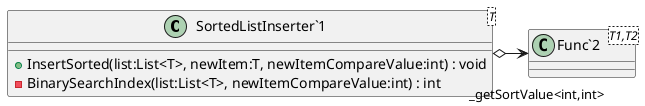 @startuml
class "SortedListInserter`1"<T> {
    + InsertSorted(list:List<T>, newItem:T, newItemCompareValue:int) : void
    - BinarySearchIndex(list:List<T>, newItemCompareValue:int) : int
}
class "Func`2"<T1,T2> {
}
"SortedListInserter`1" o-> "_getSortValue<int,int>" "Func`2"
@enduml
